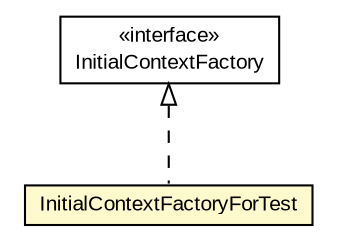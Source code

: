 #!/usr/local/bin/dot
#
# Class diagram 
# Generated by UMLGraph version R5_6-24-gf6e263 (http://www.umlgraph.org/)
#

digraph G {
	edge [fontname="arial",fontsize=10,labelfontname="arial",labelfontsize=10];
	node [fontname="arial",fontsize=10,shape=plaintext];
	nodesep=0.25;
	ranksep=0.5;
	// org.miloss.fgsms.test.InitialContextFactoryForTest
	c697600 [label=<<table title="org.miloss.fgsms.test.InitialContextFactoryForTest" border="0" cellborder="1" cellspacing="0" cellpadding="2" port="p" bgcolor="lemonChiffon" href="./InitialContextFactoryForTest.html">
		<tr><td><table border="0" cellspacing="0" cellpadding="1">
<tr><td align="center" balign="center"> InitialContextFactoryForTest </td></tr>
		</table></td></tr>
		</table>>, URL="./InitialContextFactoryForTest.html", fontname="arial", fontcolor="black", fontsize=10.0];
	//org.miloss.fgsms.test.InitialContextFactoryForTest implements javax.naming.spi.InitialContextFactory
	c697786:p -> c697600:p [dir=back,arrowtail=empty,style=dashed];
	// javax.naming.spi.InitialContextFactory
	c697786 [label=<<table title="javax.naming.spi.InitialContextFactory" border="0" cellborder="1" cellspacing="0" cellpadding="2" port="p" href="http://java.sun.com/j2se/1.4.2/docs/api/javax/naming/spi/InitialContextFactory.html">
		<tr><td><table border="0" cellspacing="0" cellpadding="1">
<tr><td align="center" balign="center"> &#171;interface&#187; </td></tr>
<tr><td align="center" balign="center"> InitialContextFactory </td></tr>
		</table></td></tr>
		</table>>, URL="http://java.sun.com/j2se/1.4.2/docs/api/javax/naming/spi/InitialContextFactory.html", fontname="arial", fontcolor="black", fontsize=10.0];
}

